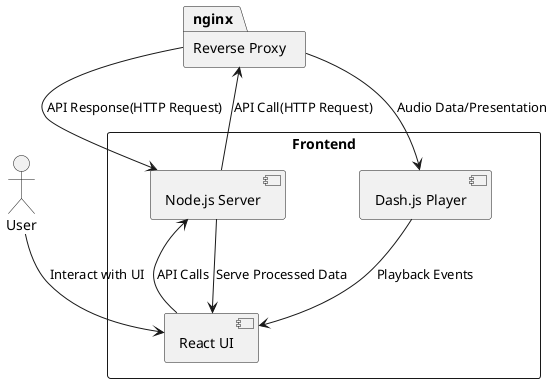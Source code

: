 @startuml FrontendSystem

actor User as user

skinparam packageStyle rectangle

package "Reverse Proxy" as nginx

package "Frontend" as frontend {
    [Node.js Server] as node
    [Dash.js Player] as dashjs
    [React UI] as react
}

node --> nginx : API Call(HTTP Request)
nginx --> node : API Response(HTTP Request)

user --> react : Interact with UI
react --> node : API Calls
node --> react : Serve Processed Data

nginx --> dashjs : Audio Data/Presentation
dashjs --> react : Playback Events

@enduml
